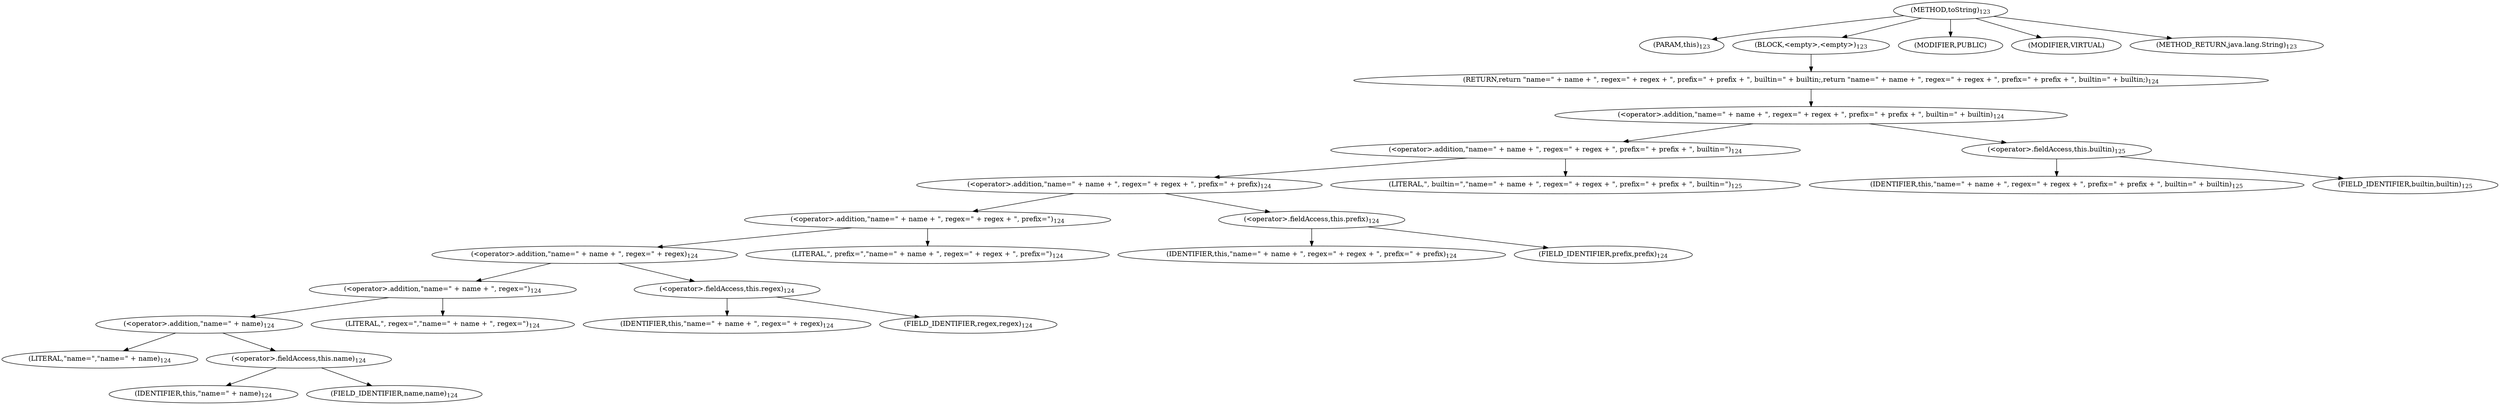 digraph "toString" {  
"248" [label = <(METHOD,toString)<SUB>123</SUB>> ]
"249" [label = <(PARAM,this)<SUB>123</SUB>> ]
"250" [label = <(BLOCK,&lt;empty&gt;,&lt;empty&gt;)<SUB>123</SUB>> ]
"251" [label = <(RETURN,return &quot;name=&quot; + name + &quot;, regex=&quot; + regex + &quot;, prefix=&quot; + prefix + &quot;, builtin=&quot; + builtin;,return &quot;name=&quot; + name + &quot;, regex=&quot; + regex + &quot;, prefix=&quot; + prefix + &quot;, builtin=&quot; + builtin;)<SUB>124</SUB>> ]
"252" [label = <(&lt;operator&gt;.addition,&quot;name=&quot; + name + &quot;, regex=&quot; + regex + &quot;, prefix=&quot; + prefix + &quot;, builtin=&quot; + builtin)<SUB>124</SUB>> ]
"253" [label = <(&lt;operator&gt;.addition,&quot;name=&quot; + name + &quot;, regex=&quot; + regex + &quot;, prefix=&quot; + prefix + &quot;, builtin=&quot;)<SUB>124</SUB>> ]
"254" [label = <(&lt;operator&gt;.addition,&quot;name=&quot; + name + &quot;, regex=&quot; + regex + &quot;, prefix=&quot; + prefix)<SUB>124</SUB>> ]
"255" [label = <(&lt;operator&gt;.addition,&quot;name=&quot; + name + &quot;, regex=&quot; + regex + &quot;, prefix=&quot;)<SUB>124</SUB>> ]
"256" [label = <(&lt;operator&gt;.addition,&quot;name=&quot; + name + &quot;, regex=&quot; + regex)<SUB>124</SUB>> ]
"257" [label = <(&lt;operator&gt;.addition,&quot;name=&quot; + name + &quot;, regex=&quot;)<SUB>124</SUB>> ]
"258" [label = <(&lt;operator&gt;.addition,&quot;name=&quot; + name)<SUB>124</SUB>> ]
"259" [label = <(LITERAL,&quot;name=&quot;,&quot;name=&quot; + name)<SUB>124</SUB>> ]
"260" [label = <(&lt;operator&gt;.fieldAccess,this.name)<SUB>124</SUB>> ]
"261" [label = <(IDENTIFIER,this,&quot;name=&quot; + name)<SUB>124</SUB>> ]
"262" [label = <(FIELD_IDENTIFIER,name,name)<SUB>124</SUB>> ]
"263" [label = <(LITERAL,&quot;, regex=&quot;,&quot;name=&quot; + name + &quot;, regex=&quot;)<SUB>124</SUB>> ]
"264" [label = <(&lt;operator&gt;.fieldAccess,this.regex)<SUB>124</SUB>> ]
"265" [label = <(IDENTIFIER,this,&quot;name=&quot; + name + &quot;, regex=&quot; + regex)<SUB>124</SUB>> ]
"266" [label = <(FIELD_IDENTIFIER,regex,regex)<SUB>124</SUB>> ]
"267" [label = <(LITERAL,&quot;, prefix=&quot;,&quot;name=&quot; + name + &quot;, regex=&quot; + regex + &quot;, prefix=&quot;)<SUB>124</SUB>> ]
"268" [label = <(&lt;operator&gt;.fieldAccess,this.prefix)<SUB>124</SUB>> ]
"269" [label = <(IDENTIFIER,this,&quot;name=&quot; + name + &quot;, regex=&quot; + regex + &quot;, prefix=&quot; + prefix)<SUB>124</SUB>> ]
"270" [label = <(FIELD_IDENTIFIER,prefix,prefix)<SUB>124</SUB>> ]
"271" [label = <(LITERAL,&quot;, builtin=&quot;,&quot;name=&quot; + name + &quot;, regex=&quot; + regex + &quot;, prefix=&quot; + prefix + &quot;, builtin=&quot;)<SUB>125</SUB>> ]
"272" [label = <(&lt;operator&gt;.fieldAccess,this.builtin)<SUB>125</SUB>> ]
"273" [label = <(IDENTIFIER,this,&quot;name=&quot; + name + &quot;, regex=&quot; + regex + &quot;, prefix=&quot; + prefix + &quot;, builtin=&quot; + builtin)<SUB>125</SUB>> ]
"274" [label = <(FIELD_IDENTIFIER,builtin,builtin)<SUB>125</SUB>> ]
"275" [label = <(MODIFIER,PUBLIC)> ]
"276" [label = <(MODIFIER,VIRTUAL)> ]
"277" [label = <(METHOD_RETURN,java.lang.String)<SUB>123</SUB>> ]
  "248" -> "249" 
  "248" -> "250" 
  "248" -> "275" 
  "248" -> "276" 
  "248" -> "277" 
  "250" -> "251" 
  "251" -> "252" 
  "252" -> "253" 
  "252" -> "272" 
  "253" -> "254" 
  "253" -> "271" 
  "254" -> "255" 
  "254" -> "268" 
  "255" -> "256" 
  "255" -> "267" 
  "256" -> "257" 
  "256" -> "264" 
  "257" -> "258" 
  "257" -> "263" 
  "258" -> "259" 
  "258" -> "260" 
  "260" -> "261" 
  "260" -> "262" 
  "264" -> "265" 
  "264" -> "266" 
  "268" -> "269" 
  "268" -> "270" 
  "272" -> "273" 
  "272" -> "274" 
}
